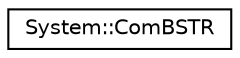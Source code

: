 digraph G
{
  edge [fontname="Helvetica",fontsize="10",labelfontname="Helvetica",labelfontsize="10"];
  node [fontname="Helvetica",fontsize="10",shape=record];
  rankdir="LR";
  Node1 [label="System::ComBSTR",height=0.2,width=0.4,color="black", fillcolor="white", style="filled",URL="$class_system_1_1_com_b_s_t_r.html"];
}
